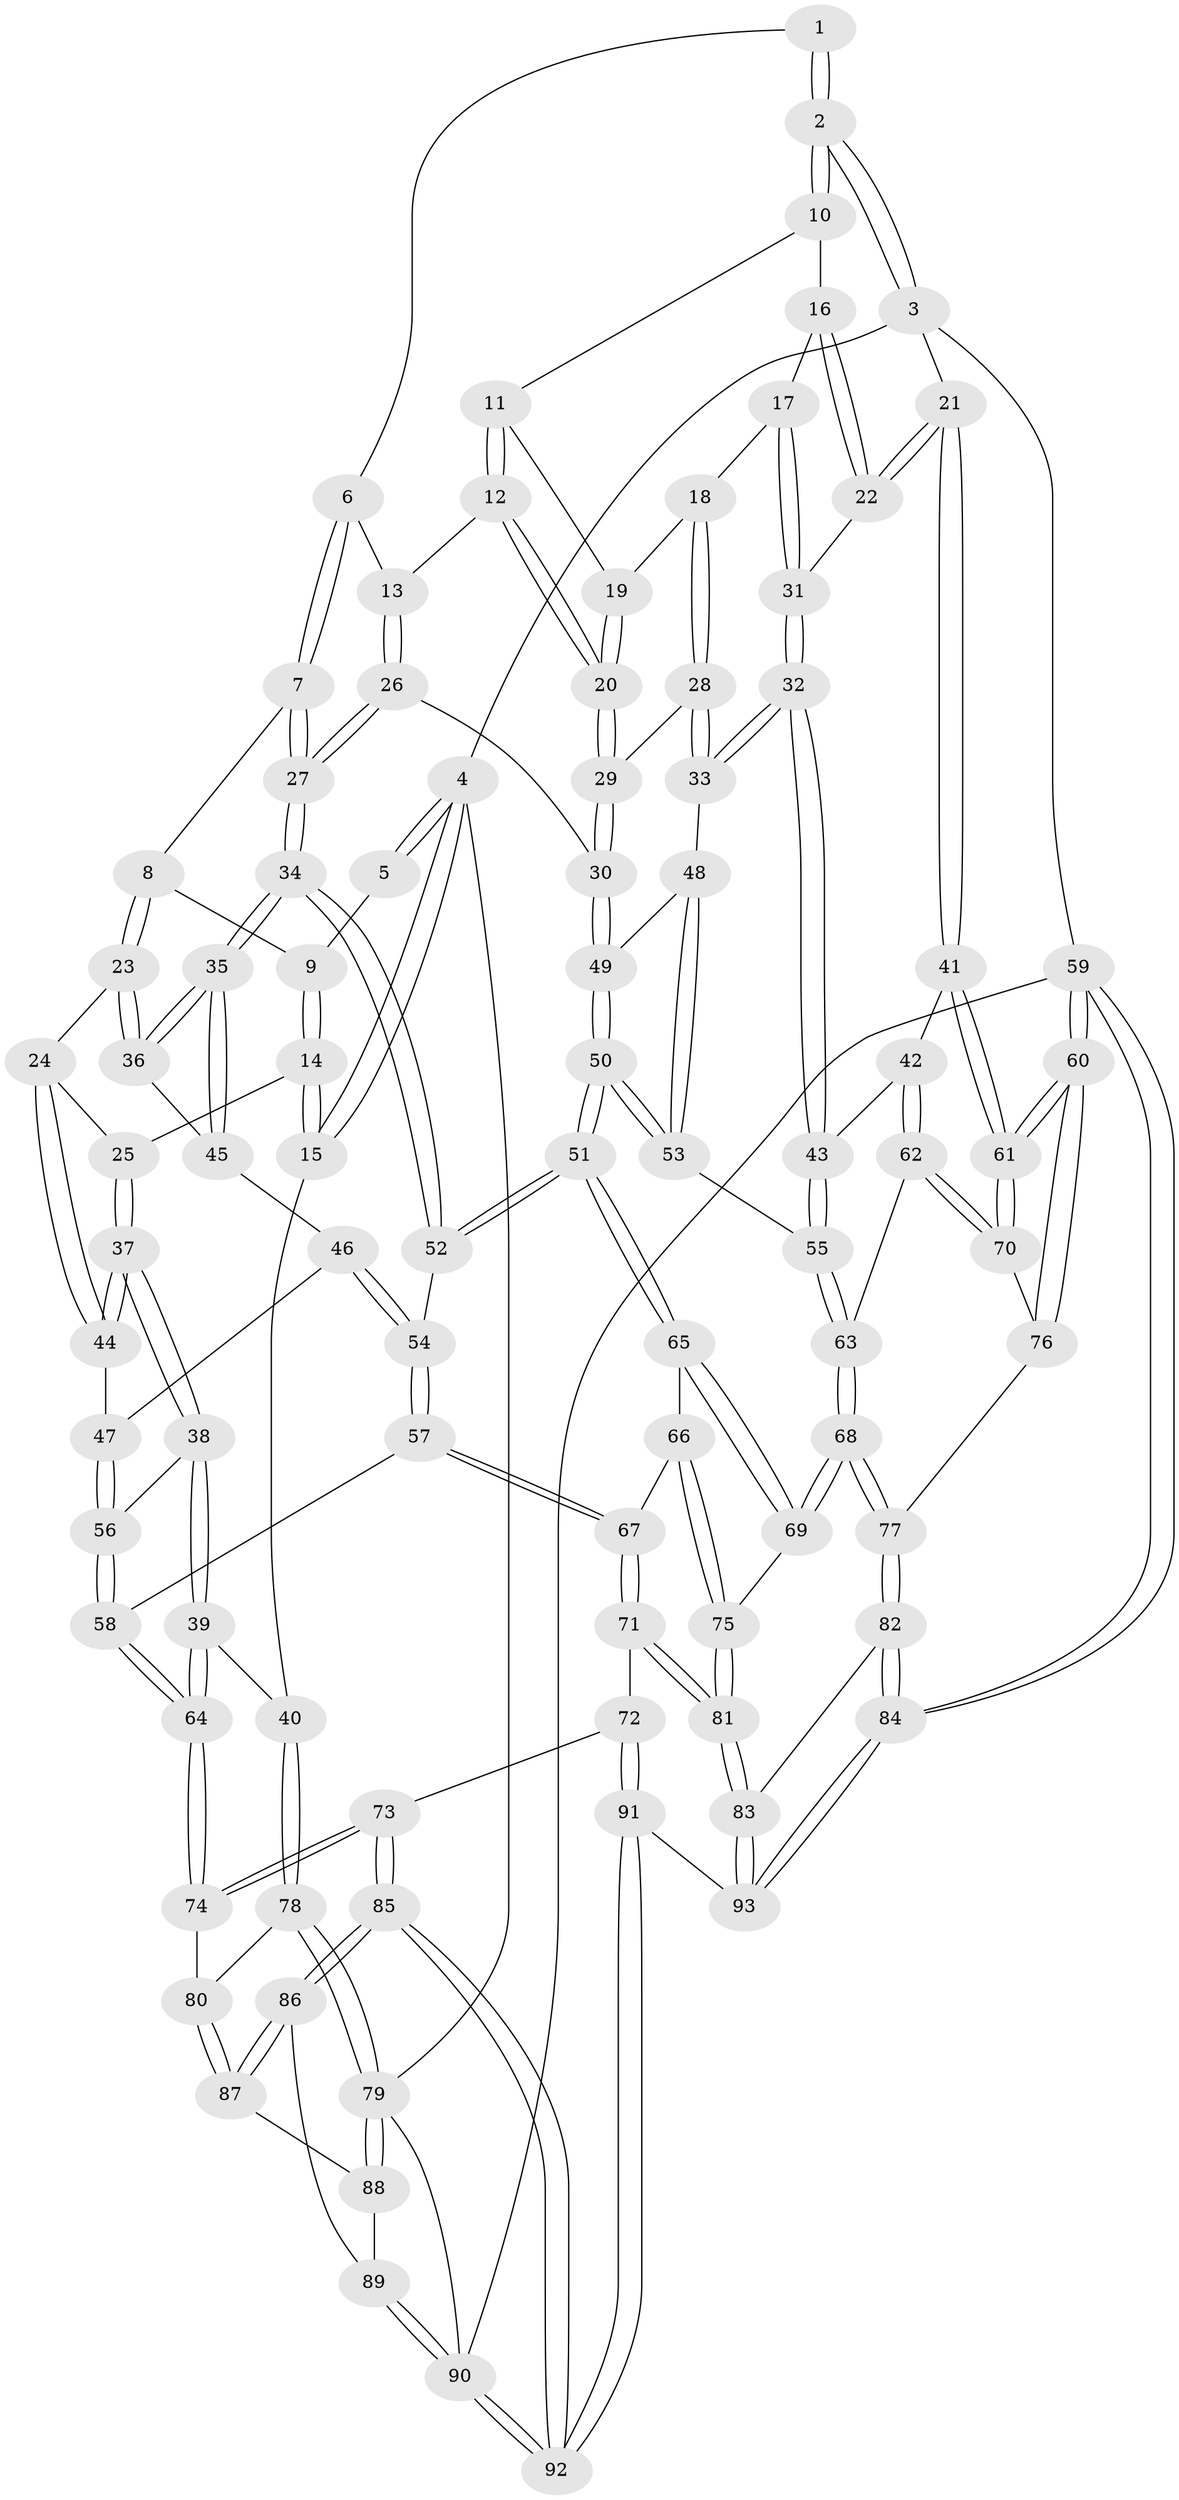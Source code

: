 // coarse degree distribution, {3: 0.14545454545454545, 6: 0.10909090909090909, 7: 0.01818181818181818, 4: 0.41818181818181815, 5: 0.3090909090909091}
// Generated by graph-tools (version 1.1) at 2025/24/03/03/25 07:24:37]
// undirected, 93 vertices, 229 edges
graph export_dot {
graph [start="1"]
  node [color=gray90,style=filled];
  1 [pos="+0.6102439026935877+0"];
  2 [pos="+1+0"];
  3 [pos="+1+0"];
  4 [pos="+0+0"];
  5 [pos="+0.22034631164358057+0"];
  6 [pos="+0.6063517597287398+0"];
  7 [pos="+0.40167142152601876+0.1286556474689724"];
  8 [pos="+0.34600704775640867+0.07427270957729457"];
  9 [pos="+0.230697834759707+0"];
  10 [pos="+0.8877010130895032+0.02284511732083338"];
  11 [pos="+0.8026368130292425+0.07879488353784782"];
  12 [pos="+0.6702388273725972+0.07970245429658972"];
  13 [pos="+0.6351557469991748+0.04570023944215359"];
  14 [pos="+0.13322851821999862+0.12699935405552212"];
  15 [pos="+0+0.17836092196174894"];
  16 [pos="+0.8861672403054383+0.09857822882207568"];
  17 [pos="+0.8795536814331086+0.15952071715037675"];
  18 [pos="+0.8059698811429966+0.14835313069648925"];
  19 [pos="+0.8010820379573347+0.12110110699228605"];
  20 [pos="+0.7003828268098878+0.1630951676212049"];
  21 [pos="+1+0.11448664099200861"];
  22 [pos="+0.9882294056243703+0.17642105018073542"];
  23 [pos="+0.20051335252057365+0.19209681147058627"];
  24 [pos="+0.19051592444710033+0.1879231605832139"];
  25 [pos="+0.144435492436623+0.14336950436624865"];
  26 [pos="+0.4887748801333832+0.20505006083096647"];
  27 [pos="+0.4358860701689781+0.21450012421380432"];
  28 [pos="+0.7551276077314568+0.22445153228725942"];
  29 [pos="+0.702300136162975+0.1704010485682523"];
  30 [pos="+0.5872319353293302+0.25411793433418056"];
  31 [pos="+0.8935555808340424+0.20256316037996178"];
  32 [pos="+0.8401272656336827+0.31631206392451017"];
  33 [pos="+0.7744645337492341+0.2693559819773593"];
  34 [pos="+0.4198626032692598+0.23864383757330668"];
  35 [pos="+0.4090185484305778+0.23841504764775556"];
  36 [pos="+0.2032670444094935+0.19421914620123795"];
  37 [pos="+0.06436285922536376+0.3297347694569477"];
  38 [pos="+0+0.38755604761439133"];
  39 [pos="+0+0.4033483497437563"];
  40 [pos="+0+0.4031425088985254"];
  41 [pos="+1+0.31178872773822863"];
  42 [pos="+0.8749663710517293+0.37249977964376757"];
  43 [pos="+0.8626274255607475+0.36787914900163643"];
  44 [pos="+0.13652147748012236+0.30698018601994254"];
  45 [pos="+0.23197340310351905+0.3067664749147194"];
  46 [pos="+0.2293408329677132+0.3144694226841861"];
  47 [pos="+0.20532650256020146+0.33663421539911725"];
  48 [pos="+0.7029198295070438+0.2901722292719897"];
  49 [pos="+0.6060659943058462+0.2799677551101265"];
  50 [pos="+0.6032352195061645+0.4659703448433134"];
  51 [pos="+0.6002068321831258+0.468314395998462"];
  52 [pos="+0.4121302937525358+0.4165877220593719"];
  53 [pos="+0.6284855178307251+0.4589381502051415"];
  54 [pos="+0.4045275177934937+0.42290848872830206"];
  55 [pos="+0.7685025441873092+0.44449075358973245"];
  56 [pos="+0.20272699368178293+0.43846542773496355"];
  57 [pos="+0.3391218625486631+0.4975687818581504"];
  58 [pos="+0.2863451059095255+0.522687083086693"];
  59 [pos="+1+1"];
  60 [pos="+1+1"];
  61 [pos="+1+0.6541693851051344"];
  62 [pos="+0.9545503452857053+0.5844492851923337"];
  63 [pos="+0.7976876214890865+0.6105210753805146"];
  64 [pos="+0.23563851470138059+0.6090187042436968"];
  65 [pos="+0.600875872848304+0.48376689324815375"];
  66 [pos="+0.5475239490218964+0.6132895322840136"];
  67 [pos="+0.48661559611478133+0.6562274328564248"];
  68 [pos="+0.7442319042178223+0.6779870903528104"];
  69 [pos="+0.7406031253203688+0.6772926804115695"];
  70 [pos="+0.9971561648148038+0.6117604834983712"];
  71 [pos="+0.4577960860895597+0.7873726169900609"];
  72 [pos="+0.41851551950449106+0.7995966270815352"];
  73 [pos="+0.3787129214852806+0.785999212389604"];
  74 [pos="+0.20959256580153302+0.7142907475285342"];
  75 [pos="+0.6615787568782164+0.7009749635687844"];
  76 [pos="+0.8771582841487745+0.7472691966627065"];
  77 [pos="+0.7906837677694691+0.7556050460671931"];
  78 [pos="+0+0.6053881050069883"];
  79 [pos="+0+0.8228050759372388"];
  80 [pos="+0.20437444446010025+0.7177311393178784"];
  81 [pos="+0.5469164229126771+0.8201391040955318"];
  82 [pos="+0.7523350023723724+0.9755008930170654"];
  83 [pos="+0.5797320341865383+0.8622166209153577"];
  84 [pos="+0.8760416351028726+1"];
  85 [pos="+0.20160701175003282+1"];
  86 [pos="+0.19589715773633903+1"];
  87 [pos="+0.18966452685769813+0.754507705296896"];
  88 [pos="+0.027813261782585686+0.8616247878959586"];
  89 [pos="+0.04482099999162947+0.8997278897448048"];
  90 [pos="+0+1"];
  91 [pos="+0.34285974882618697+1"];
  92 [pos="+0.23727546246267872+1"];
  93 [pos="+0.3739047618455123+1"];
  1 -- 2;
  1 -- 2;
  1 -- 6;
  2 -- 3;
  2 -- 3;
  2 -- 10;
  2 -- 10;
  3 -- 4;
  3 -- 21;
  3 -- 59;
  4 -- 5;
  4 -- 5;
  4 -- 15;
  4 -- 15;
  4 -- 79;
  5 -- 9;
  6 -- 7;
  6 -- 7;
  6 -- 13;
  7 -- 8;
  7 -- 27;
  7 -- 27;
  8 -- 9;
  8 -- 23;
  8 -- 23;
  9 -- 14;
  9 -- 14;
  10 -- 11;
  10 -- 16;
  11 -- 12;
  11 -- 12;
  11 -- 19;
  12 -- 13;
  12 -- 20;
  12 -- 20;
  13 -- 26;
  13 -- 26;
  14 -- 15;
  14 -- 15;
  14 -- 25;
  15 -- 40;
  16 -- 17;
  16 -- 22;
  16 -- 22;
  17 -- 18;
  17 -- 31;
  17 -- 31;
  18 -- 19;
  18 -- 28;
  18 -- 28;
  19 -- 20;
  19 -- 20;
  20 -- 29;
  20 -- 29;
  21 -- 22;
  21 -- 22;
  21 -- 41;
  21 -- 41;
  22 -- 31;
  23 -- 24;
  23 -- 36;
  23 -- 36;
  24 -- 25;
  24 -- 44;
  24 -- 44;
  25 -- 37;
  25 -- 37;
  26 -- 27;
  26 -- 27;
  26 -- 30;
  27 -- 34;
  27 -- 34;
  28 -- 29;
  28 -- 33;
  28 -- 33;
  29 -- 30;
  29 -- 30;
  30 -- 49;
  30 -- 49;
  31 -- 32;
  31 -- 32;
  32 -- 33;
  32 -- 33;
  32 -- 43;
  32 -- 43;
  33 -- 48;
  34 -- 35;
  34 -- 35;
  34 -- 52;
  34 -- 52;
  35 -- 36;
  35 -- 36;
  35 -- 45;
  35 -- 45;
  36 -- 45;
  37 -- 38;
  37 -- 38;
  37 -- 44;
  37 -- 44;
  38 -- 39;
  38 -- 39;
  38 -- 56;
  39 -- 40;
  39 -- 64;
  39 -- 64;
  40 -- 78;
  40 -- 78;
  41 -- 42;
  41 -- 61;
  41 -- 61;
  42 -- 43;
  42 -- 62;
  42 -- 62;
  43 -- 55;
  43 -- 55;
  44 -- 47;
  45 -- 46;
  46 -- 47;
  46 -- 54;
  46 -- 54;
  47 -- 56;
  47 -- 56;
  48 -- 49;
  48 -- 53;
  48 -- 53;
  49 -- 50;
  49 -- 50;
  50 -- 51;
  50 -- 51;
  50 -- 53;
  50 -- 53;
  51 -- 52;
  51 -- 52;
  51 -- 65;
  51 -- 65;
  52 -- 54;
  53 -- 55;
  54 -- 57;
  54 -- 57;
  55 -- 63;
  55 -- 63;
  56 -- 58;
  56 -- 58;
  57 -- 58;
  57 -- 67;
  57 -- 67;
  58 -- 64;
  58 -- 64;
  59 -- 60;
  59 -- 60;
  59 -- 84;
  59 -- 84;
  59 -- 90;
  60 -- 61;
  60 -- 61;
  60 -- 76;
  60 -- 76;
  61 -- 70;
  61 -- 70;
  62 -- 63;
  62 -- 70;
  62 -- 70;
  63 -- 68;
  63 -- 68;
  64 -- 74;
  64 -- 74;
  65 -- 66;
  65 -- 69;
  65 -- 69;
  66 -- 67;
  66 -- 75;
  66 -- 75;
  67 -- 71;
  67 -- 71;
  68 -- 69;
  68 -- 69;
  68 -- 77;
  68 -- 77;
  69 -- 75;
  70 -- 76;
  71 -- 72;
  71 -- 81;
  71 -- 81;
  72 -- 73;
  72 -- 91;
  72 -- 91;
  73 -- 74;
  73 -- 74;
  73 -- 85;
  73 -- 85;
  74 -- 80;
  75 -- 81;
  75 -- 81;
  76 -- 77;
  77 -- 82;
  77 -- 82;
  78 -- 79;
  78 -- 79;
  78 -- 80;
  79 -- 88;
  79 -- 88;
  79 -- 90;
  80 -- 87;
  80 -- 87;
  81 -- 83;
  81 -- 83;
  82 -- 83;
  82 -- 84;
  82 -- 84;
  83 -- 93;
  83 -- 93;
  84 -- 93;
  84 -- 93;
  85 -- 86;
  85 -- 86;
  85 -- 92;
  85 -- 92;
  86 -- 87;
  86 -- 87;
  86 -- 89;
  87 -- 88;
  88 -- 89;
  89 -- 90;
  89 -- 90;
  90 -- 92;
  90 -- 92;
  91 -- 92;
  91 -- 92;
  91 -- 93;
}
